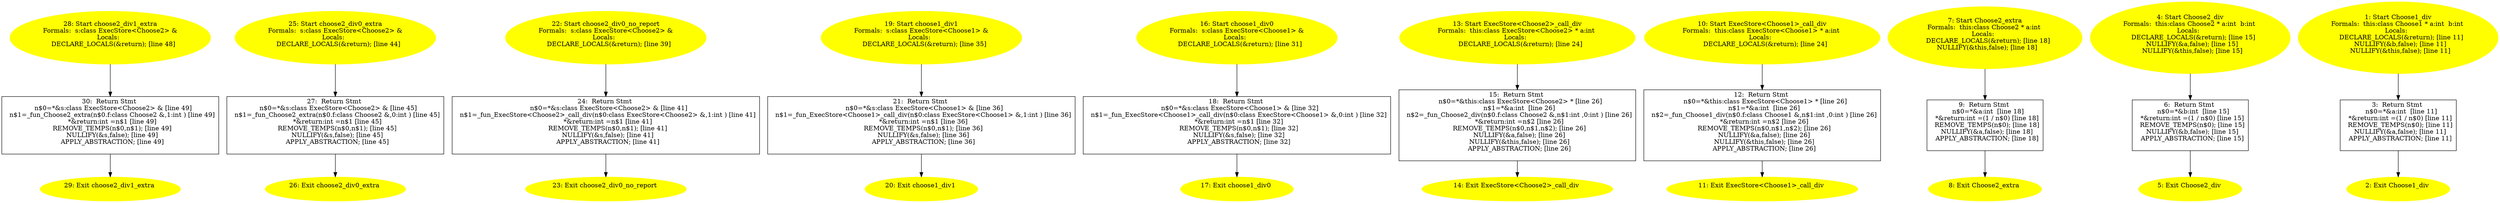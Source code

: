 digraph iCFG {
30 [label="30:  Return Stmt \n   n$0=*&s:class ExecStore<Choose2> & [line 49]\n  n$1=_fun_Choose2_extra(n$0.f:class Choose2 &,1:int ) [line 49]\n  *&return:int =n$1 [line 49]\n  REMOVE_TEMPS(n$0,n$1); [line 49]\n  NULLIFY(&s,false); [line 49]\n  APPLY_ABSTRACTION; [line 49]\n " shape="box"]
	

	 30 -> 29 ;
29 [label="29: Exit choose2_div1_extra \n  " color=yellow style=filled]
	

28 [label="28: Start choose2_div1_extra\nFormals:  s:class ExecStore<Choose2> &\nLocals:  \n   DECLARE_LOCALS(&return); [line 48]\n " color=yellow style=filled]
	

	 28 -> 30 ;
27 [label="27:  Return Stmt \n   n$0=*&s:class ExecStore<Choose2> & [line 45]\n  n$1=_fun_Choose2_extra(n$0.f:class Choose2 &,0:int ) [line 45]\n  *&return:int =n$1 [line 45]\n  REMOVE_TEMPS(n$0,n$1); [line 45]\n  NULLIFY(&s,false); [line 45]\n  APPLY_ABSTRACTION; [line 45]\n " shape="box"]
	

	 27 -> 26 ;
26 [label="26: Exit choose2_div0_extra \n  " color=yellow style=filled]
	

25 [label="25: Start choose2_div0_extra\nFormals:  s:class ExecStore<Choose2> &\nLocals:  \n   DECLARE_LOCALS(&return); [line 44]\n " color=yellow style=filled]
	

	 25 -> 27 ;
24 [label="24:  Return Stmt \n   n$0=*&s:class ExecStore<Choose2> & [line 41]\n  n$1=_fun_ExecStore<Choose2>_call_div(n$0:class ExecStore<Choose2> &,1:int ) [line 41]\n  *&return:int =n$1 [line 41]\n  REMOVE_TEMPS(n$0,n$1); [line 41]\n  NULLIFY(&s,false); [line 41]\n  APPLY_ABSTRACTION; [line 41]\n " shape="box"]
	

	 24 -> 23 ;
23 [label="23: Exit choose2_div0_no_report \n  " color=yellow style=filled]
	

22 [label="22: Start choose2_div0_no_report\nFormals:  s:class ExecStore<Choose2> &\nLocals:  \n   DECLARE_LOCALS(&return); [line 39]\n " color=yellow style=filled]
	

	 22 -> 24 ;
21 [label="21:  Return Stmt \n   n$0=*&s:class ExecStore<Choose1> & [line 36]\n  n$1=_fun_ExecStore<Choose1>_call_div(n$0:class ExecStore<Choose1> &,1:int ) [line 36]\n  *&return:int =n$1 [line 36]\n  REMOVE_TEMPS(n$0,n$1); [line 36]\n  NULLIFY(&s,false); [line 36]\n  APPLY_ABSTRACTION; [line 36]\n " shape="box"]
	

	 21 -> 20 ;
20 [label="20: Exit choose1_div1 \n  " color=yellow style=filled]
	

19 [label="19: Start choose1_div1\nFormals:  s:class ExecStore<Choose1> &\nLocals:  \n   DECLARE_LOCALS(&return); [line 35]\n " color=yellow style=filled]
	

	 19 -> 21 ;
18 [label="18:  Return Stmt \n   n$0=*&s:class ExecStore<Choose1> & [line 32]\n  n$1=_fun_ExecStore<Choose1>_call_div(n$0:class ExecStore<Choose1> &,0:int ) [line 32]\n  *&return:int =n$1 [line 32]\n  REMOVE_TEMPS(n$0,n$1); [line 32]\n  NULLIFY(&s,false); [line 32]\n  APPLY_ABSTRACTION; [line 32]\n " shape="box"]
	

	 18 -> 17 ;
17 [label="17: Exit choose1_div0 \n  " color=yellow style=filled]
	

16 [label="16: Start choose1_div0\nFormals:  s:class ExecStore<Choose1> &\nLocals:  \n   DECLARE_LOCALS(&return); [line 31]\n " color=yellow style=filled]
	

	 16 -> 18 ;
15 [label="15:  Return Stmt \n   n$0=*&this:class ExecStore<Choose2> * [line 26]\n  n$1=*&a:int  [line 26]\n  n$2=_fun_Choose2_div(n$0.f:class Choose2 &,n$1:int ,0:int ) [line 26]\n  *&return:int =n$2 [line 26]\n  REMOVE_TEMPS(n$0,n$1,n$2); [line 26]\n  NULLIFY(&a,false); [line 26]\n  NULLIFY(&this,false); [line 26]\n  APPLY_ABSTRACTION; [line 26]\n " shape="box"]
	

	 15 -> 14 ;
14 [label="14: Exit ExecStore<Choose2>_call_div \n  " color=yellow style=filled]
	

13 [label="13: Start ExecStore<Choose2>_call_div\nFormals:  this:class ExecStore<Choose2> * a:int \nLocals:  \n   DECLARE_LOCALS(&return); [line 24]\n " color=yellow style=filled]
	

	 13 -> 15 ;
12 [label="12:  Return Stmt \n   n$0=*&this:class ExecStore<Choose1> * [line 26]\n  n$1=*&a:int  [line 26]\n  n$2=_fun_Choose1_div(n$0.f:class Choose1 &,n$1:int ,0:int ) [line 26]\n  *&return:int =n$2 [line 26]\n  REMOVE_TEMPS(n$0,n$1,n$2); [line 26]\n  NULLIFY(&a,false); [line 26]\n  NULLIFY(&this,false); [line 26]\n  APPLY_ABSTRACTION; [line 26]\n " shape="box"]
	

	 12 -> 11 ;
11 [label="11: Exit ExecStore<Choose1>_call_div \n  " color=yellow style=filled]
	

10 [label="10: Start ExecStore<Choose1>_call_div\nFormals:  this:class ExecStore<Choose1> * a:int \nLocals:  \n   DECLARE_LOCALS(&return); [line 24]\n " color=yellow style=filled]
	

	 10 -> 12 ;
9 [label="9:  Return Stmt \n   n$0=*&a:int  [line 18]\n  *&return:int =(1 / n$0) [line 18]\n  REMOVE_TEMPS(n$0); [line 18]\n  NULLIFY(&a,false); [line 18]\n  APPLY_ABSTRACTION; [line 18]\n " shape="box"]
	

	 9 -> 8 ;
8 [label="8: Exit Choose2_extra \n  " color=yellow style=filled]
	

7 [label="7: Start Choose2_extra\nFormals:  this:class Choose2 * a:int \nLocals:  \n   DECLARE_LOCALS(&return); [line 18]\n  NULLIFY(&this,false); [line 18]\n " color=yellow style=filled]
	

	 7 -> 9 ;
6 [label="6:  Return Stmt \n   n$0=*&b:int  [line 15]\n  *&return:int =(1 / n$0) [line 15]\n  REMOVE_TEMPS(n$0); [line 15]\n  NULLIFY(&b,false); [line 15]\n  APPLY_ABSTRACTION; [line 15]\n " shape="box"]
	

	 6 -> 5 ;
5 [label="5: Exit Choose2_div \n  " color=yellow style=filled]
	

4 [label="4: Start Choose2_div\nFormals:  this:class Choose2 * a:int  b:int \nLocals:  \n   DECLARE_LOCALS(&return); [line 15]\n  NULLIFY(&a,false); [line 15]\n  NULLIFY(&this,false); [line 15]\n " color=yellow style=filled]
	

	 4 -> 6 ;
3 [label="3:  Return Stmt \n   n$0=*&a:int  [line 11]\n  *&return:int =(1 / n$0) [line 11]\n  REMOVE_TEMPS(n$0); [line 11]\n  NULLIFY(&a,false); [line 11]\n  APPLY_ABSTRACTION; [line 11]\n " shape="box"]
	

	 3 -> 2 ;
2 [label="2: Exit Choose1_div \n  " color=yellow style=filled]
	

1 [label="1: Start Choose1_div\nFormals:  this:class Choose1 * a:int  b:int \nLocals:  \n   DECLARE_LOCALS(&return); [line 11]\n  NULLIFY(&b,false); [line 11]\n  NULLIFY(&this,false); [line 11]\n " color=yellow style=filled]
	

	 1 -> 3 ;
}
